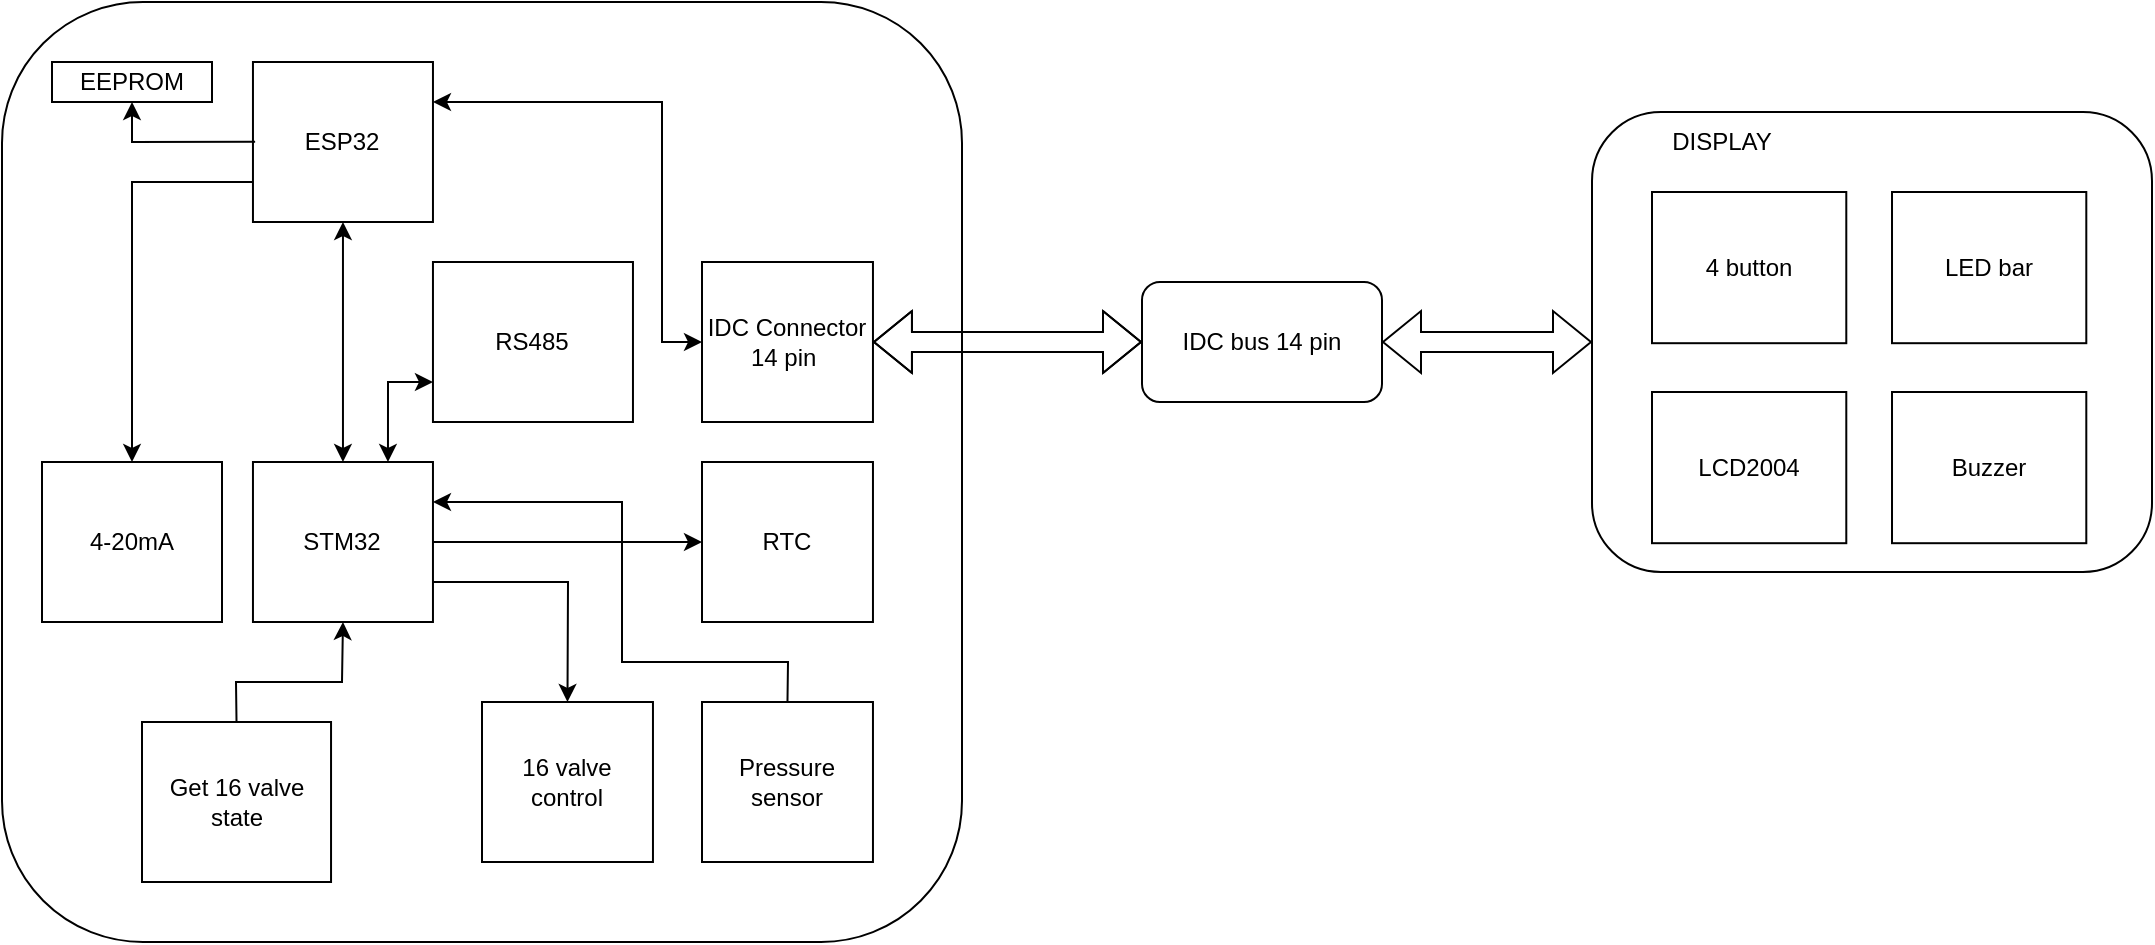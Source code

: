 <mxfile version="21.0.2" type="device" pages="2"><diagram name="Overview" id="iQoUOtGhHRUu8V5FWWAy"><mxGraphModel dx="1900" dy="1649" grid="1" gridSize="10" guides="1" tooltips="1" connect="1" arrows="1" fold="1" page="1" pageScale="1" pageWidth="850" pageHeight="1100" math="0" shadow="0"><root><mxCell id="0"/><mxCell id="1" parent="0"/><mxCell id="WI8O8tT12DglGfz45HCh-18" value="" style="group" parent="1" vertex="1" connectable="0"><mxGeometry x="-380" y="-410" width="480" height="470" as="geometry"/></mxCell><mxCell id="WI8O8tT12DglGfz45HCh-17" value="" style="rounded=1;whiteSpace=wrap;html=1;" parent="WI8O8tT12DglGfz45HCh-18" vertex="1"><mxGeometry width="480" height="470" as="geometry"/></mxCell><mxCell id="WI8O8tT12DglGfz45HCh-31" style="edgeStyle=orthogonalEdgeStyle;rounded=0;orthogonalLoop=1;jettySize=auto;html=1;exitX=1;exitY=0.5;exitDx=0;exitDy=0;entryX=0;entryY=0.5;entryDx=0;entryDy=0;" parent="WI8O8tT12DglGfz45HCh-18" source="WI8O8tT12DglGfz45HCh-2" target="WI8O8tT12DglGfz45HCh-12" edge="1"><mxGeometry relative="1" as="geometry"/></mxCell><mxCell id="WI8O8tT12DglGfz45HCh-2" value="STM32" style="rounded=0;whiteSpace=wrap;html=1;" parent="WI8O8tT12DglGfz45HCh-18" vertex="1"><mxGeometry x="125.48" y="230" width="90" height="80" as="geometry"/></mxCell><mxCell id="WI8O8tT12DglGfz45HCh-12" value="RTC" style="rounded=0;whiteSpace=wrap;html=1;" parent="WI8O8tT12DglGfz45HCh-18" vertex="1"><mxGeometry x="350" y="230" width="85.48" height="80" as="geometry"/></mxCell><mxCell id="WI8O8tT12DglGfz45HCh-13" value="Pressure sensor" style="rounded=0;whiteSpace=wrap;html=1;" parent="WI8O8tT12DglGfz45HCh-18" vertex="1"><mxGeometry x="350" y="350" width="85.48" height="80" as="geometry"/></mxCell><mxCell id="WI8O8tT12DglGfz45HCh-14" value="RS485" style="rounded=0;whiteSpace=wrap;html=1;" parent="WI8O8tT12DglGfz45HCh-18" vertex="1"><mxGeometry x="215.48" y="130" width="100" height="80" as="geometry"/></mxCell><mxCell id="WI8O8tT12DglGfz45HCh-15" value="16 valve control" style="rounded=0;whiteSpace=wrap;html=1;" parent="WI8O8tT12DglGfz45HCh-18" vertex="1"><mxGeometry x="240" y="350" width="85.48" height="80" as="geometry"/></mxCell><mxCell id="WI8O8tT12DglGfz45HCh-16" value="Get 16 valve state" style="rounded=0;whiteSpace=wrap;html=1;" parent="WI8O8tT12DglGfz45HCh-18" vertex="1"><mxGeometry x="70" y="360" width="94.52" height="80" as="geometry"/></mxCell><mxCell id="WI8O8tT12DglGfz45HCh-24" value="IDC Connector 14 pin&amp;nbsp;" style="rounded=0;whiteSpace=wrap;html=1;" parent="WI8O8tT12DglGfz45HCh-18" vertex="1"><mxGeometry x="350" y="130" width="85.48" height="80" as="geometry"/></mxCell><mxCell id="WI8O8tT12DglGfz45HCh-32" value="" style="endArrow=classic;html=1;rounded=0;exitX=1;exitY=0.75;exitDx=0;exitDy=0;entryX=0.5;entryY=0;entryDx=0;entryDy=0;" parent="WI8O8tT12DglGfz45HCh-18" source="WI8O8tT12DglGfz45HCh-2" target="WI8O8tT12DglGfz45HCh-15" edge="1"><mxGeometry width="50" height="50" relative="1" as="geometry"><mxPoint x="240" y="330" as="sourcePoint"/><mxPoint x="290" y="280" as="targetPoint"/><Array as="points"><mxPoint x="283" y="290"/></Array></mxGeometry></mxCell><mxCell id="WI8O8tT12DglGfz45HCh-33" value="" style="endArrow=classic;html=1;rounded=0;exitX=0.5;exitY=0;exitDx=0;exitDy=0;entryX=0.5;entryY=1;entryDx=0;entryDy=0;" parent="WI8O8tT12DglGfz45HCh-18" source="WI8O8tT12DglGfz45HCh-16" target="WI8O8tT12DglGfz45HCh-2" edge="1"><mxGeometry width="50" height="50" relative="1" as="geometry"><mxPoint x="200" y="360" as="sourcePoint"/><mxPoint x="250" y="310" as="targetPoint"/><Array as="points"><mxPoint x="117" y="340"/><mxPoint x="170" y="340"/></Array></mxGeometry></mxCell><mxCell id="WI8O8tT12DglGfz45HCh-34" value="" style="endArrow=classic;html=1;rounded=0;entryX=1;entryY=0.25;entryDx=0;entryDy=0;exitX=0.5;exitY=0;exitDx=0;exitDy=0;" parent="WI8O8tT12DglGfz45HCh-18" source="WI8O8tT12DglGfz45HCh-13" target="WI8O8tT12DglGfz45HCh-2" edge="1"><mxGeometry width="50" height="50" relative="1" as="geometry"><mxPoint x="240" y="270" as="sourcePoint"/><mxPoint x="290" y="220" as="targetPoint"/><Array as="points"><mxPoint x="393" y="330"/><mxPoint x="310" y="330"/><mxPoint x="310" y="250"/></Array></mxGeometry></mxCell><mxCell id="WI8O8tT12DglGfz45HCh-35" value="ESP32" style="rounded=0;whiteSpace=wrap;html=1;" parent="WI8O8tT12DglGfz45HCh-18" vertex="1"><mxGeometry x="125.48" y="30" width="90" height="80" as="geometry"/></mxCell><mxCell id="WI8O8tT12DglGfz45HCh-36" value="" style="endArrow=classic;startArrow=classic;html=1;rounded=0;exitX=0.5;exitY=0;exitDx=0;exitDy=0;entryX=0.5;entryY=1;entryDx=0;entryDy=0;" parent="WI8O8tT12DglGfz45HCh-18" source="WI8O8tT12DglGfz45HCh-2" target="WI8O8tT12DglGfz45HCh-35" edge="1"><mxGeometry width="50" height="50" relative="1" as="geometry"><mxPoint x="150" y="230" as="sourcePoint"/><mxPoint x="200" y="180" as="targetPoint"/></mxGeometry></mxCell><mxCell id="WI8O8tT12DglGfz45HCh-42" value="" style="endArrow=classic;startArrow=classic;html=1;rounded=0;exitX=1;exitY=0.25;exitDx=0;exitDy=0;entryX=0;entryY=0.5;entryDx=0;entryDy=0;" parent="WI8O8tT12DglGfz45HCh-18" source="WI8O8tT12DglGfz45HCh-35" target="WI8O8tT12DglGfz45HCh-24" edge="1"><mxGeometry width="50" height="50" relative="1" as="geometry"><mxPoint x="300" y="170" as="sourcePoint"/><mxPoint x="350" y="120" as="targetPoint"/><Array as="points"><mxPoint x="330" y="50"/><mxPoint x="330" y="170"/></Array></mxGeometry></mxCell><mxCell id="CbO9M30XIvy7-0GY4api-1" value="4-20mA" style="rounded=0;whiteSpace=wrap;html=1;" parent="WI8O8tT12DglGfz45HCh-18" vertex="1"><mxGeometry x="20" y="230" width="90" height="80" as="geometry"/></mxCell><mxCell id="CbO9M30XIvy7-0GY4api-2" value="" style="endArrow=classic;html=1;rounded=0;exitX=0;exitY=0.75;exitDx=0;exitDy=0;entryX=0.5;entryY=0;entryDx=0;entryDy=0;" parent="WI8O8tT12DglGfz45HCh-18" source="WI8O8tT12DglGfz45HCh-35" target="CbO9M30XIvy7-0GY4api-1" edge="1"><mxGeometry width="50" height="50" relative="1" as="geometry"><mxPoint x="130" y="240" as="sourcePoint"/><mxPoint x="180" y="190" as="targetPoint"/><Array as="points"><mxPoint x="65" y="90"/><mxPoint x="65" y="160"/></Array></mxGeometry></mxCell><mxCell id="PUjRXn3q8cQC2eetGsW8-1" value="EEPROM" style="rounded=0;whiteSpace=wrap;html=1;" parent="WI8O8tT12DglGfz45HCh-18" vertex="1"><mxGeometry x="25" y="30" width="80" height="20" as="geometry"/></mxCell><mxCell id="PUjRXn3q8cQC2eetGsW8-2" value="" style="endArrow=classic;html=1;rounded=0;entryX=0.5;entryY=1;entryDx=0;entryDy=0;exitX=0.012;exitY=0.499;exitDx=0;exitDy=0;exitPerimeter=0;" parent="WI8O8tT12DglGfz45HCh-18" source="WI8O8tT12DglGfz45HCh-35" target="PUjRXn3q8cQC2eetGsW8-1" edge="1"><mxGeometry width="50" height="50" relative="1" as="geometry"><mxPoint x="120" y="70" as="sourcePoint"/><mxPoint x="210" y="110" as="targetPoint"/><Array as="points"><mxPoint x="65" y="70"/></Array></mxGeometry></mxCell><mxCell id="q_iEZzm9BaBJni7KFV_t-1" value="" style="endArrow=classic;startArrow=classic;html=1;rounded=0;exitX=0.75;exitY=0;exitDx=0;exitDy=0;entryX=0;entryY=0.75;entryDx=0;entryDy=0;" parent="WI8O8tT12DglGfz45HCh-18" source="WI8O8tT12DglGfz45HCh-2" target="WI8O8tT12DglGfz45HCh-14" edge="1"><mxGeometry width="50" height="50" relative="1" as="geometry"><mxPoint x="180" y="240" as="sourcePoint"/><mxPoint x="180" y="120" as="targetPoint"/><Array as="points"><mxPoint x="193" y="190"/></Array></mxGeometry></mxCell><mxCell id="WI8O8tT12DglGfz45HCh-20" value="" style="group" parent="1" vertex="1" connectable="0"><mxGeometry x="415" y="-355" width="280" height="230" as="geometry"/></mxCell><mxCell id="WI8O8tT12DglGfz45HCh-19" value="" style="rounded=1;whiteSpace=wrap;html=1;" parent="WI8O8tT12DglGfz45HCh-20" vertex="1"><mxGeometry width="280" height="230" as="geometry"/></mxCell><mxCell id="WI8O8tT12DglGfz45HCh-4" value="LCD2004" style="rounded=0;whiteSpace=wrap;html=1;" parent="WI8O8tT12DglGfz45HCh-20" vertex="1"><mxGeometry x="29.998" y="140" width="97.143" height="75.6" as="geometry"/></mxCell><mxCell id="WI8O8tT12DglGfz45HCh-5" value="LED bar" style="rounded=0;whiteSpace=wrap;html=1;" parent="WI8O8tT12DglGfz45HCh-20" vertex="1"><mxGeometry x="150.003" y="40" width="97.143" height="75.6" as="geometry"/></mxCell><mxCell id="WI8O8tT12DglGfz45HCh-6" value="4 button&lt;br&gt;" style="rounded=0;whiteSpace=wrap;html=1;" parent="WI8O8tT12DglGfz45HCh-20" vertex="1"><mxGeometry x="29.998" y="40" width="97.143" height="75.6" as="geometry"/></mxCell><mxCell id="WI8O8tT12DglGfz45HCh-8" value="Buzzer" style="rounded=0;whiteSpace=wrap;html=1;" parent="WI8O8tT12DglGfz45HCh-20" vertex="1"><mxGeometry x="150.003" y="140" width="97.143" height="75.6" as="geometry"/></mxCell><mxCell id="WI8O8tT12DglGfz45HCh-27" value="DISPLAY" style="text;html=1;strokeColor=none;fillColor=none;align=center;verticalAlign=middle;whiteSpace=wrap;rounded=0;" parent="WI8O8tT12DglGfz45HCh-20" vertex="1"><mxGeometry x="35" width="60" height="30" as="geometry"/></mxCell><mxCell id="WI8O8tT12DglGfz45HCh-21" value="IDC bus 14 pin" style="rounded=1;whiteSpace=wrap;html=1;" parent="1" vertex="1"><mxGeometry x="190" y="-270" width="120" height="60" as="geometry"/></mxCell><mxCell id="WI8O8tT12DglGfz45HCh-23" value="" style="shape=flexArrow;endArrow=classic;startArrow=classic;html=1;rounded=0;entryX=0;entryY=0.5;entryDx=0;entryDy=0;exitX=1;exitY=0.5;exitDx=0;exitDy=0;" parent="1" source="WI8O8tT12DglGfz45HCh-21" target="WI8O8tT12DglGfz45HCh-19" edge="1"><mxGeometry width="100" height="100" relative="1" as="geometry"><mxPoint x="250" y="-310" as="sourcePoint"/><mxPoint x="350" y="-410" as="targetPoint"/></mxGeometry></mxCell><mxCell id="WI8O8tT12DglGfz45HCh-25" value="" style="shape=flexArrow;endArrow=classic;startArrow=classic;html=1;rounded=0;entryX=0;entryY=0.5;entryDx=0;entryDy=0;exitX=1;exitY=0.5;exitDx=0;exitDy=0;" parent="1" source="WI8O8tT12DglGfz45HCh-24" target="WI8O8tT12DglGfz45HCh-21" edge="1"><mxGeometry width="100" height="100" relative="1" as="geometry"><mxPoint x="140" y="-180" as="sourcePoint"/><mxPoint x="240" y="-280" as="targetPoint"/><Array as="points"><mxPoint x="150" y="-240"/></Array></mxGeometry></mxCell></root></mxGraphModel></diagram><diagram id="Keo-I-CTfIiMVIJN8kWx" name="Components and Pinout"><mxGraphModel dx="1615" dy="845" grid="1" gridSize="10" guides="1" tooltips="1" connect="1" arrows="1" fold="1" page="1" pageScale="1" pageWidth="827" pageHeight="1169" math="0" shadow="0"><root><mxCell id="0"/><mxCell id="1" parent="0"/><mxCell id="Geomdli_rFK3c2Qc7ErP-1" value="MCU" style="rounded=0;whiteSpace=wrap;html=1;" parent="1" vertex="1"><mxGeometry x="660" y="510" width="170" height="90" as="geometry"/></mxCell><mxCell id="Geomdli_rFK3c2Qc7ErP-2" value="16 VAN" style="rounded=0;whiteSpace=wrap;html=1;" parent="1" vertex="1"><mxGeometry x="370" y="760" width="120" height="60" as="geometry"/></mxCell><mxCell id="Geomdli_rFK3c2Qc7ErP-3" value="2_74HC595" style="rounded=0;whiteSpace=wrap;html=1;" parent="1" vertex="1"><mxGeometry x="370" y="630" width="120" height="60" as="geometry"/></mxCell><mxCell id="Geomdli_rFK3c2Qc7ErP-4" value="" style="endArrow=classic;html=1;rounded=0;exitX=0.5;exitY=1;exitDx=0;exitDy=0;entryX=0.5;entryY=0;entryDx=0;entryDy=0;" parent="1" source="Geomdli_rFK3c2Qc7ErP-3" target="Geomdli_rFK3c2Qc7ErP-2" edge="1"><mxGeometry width="50" height="50" relative="1" as="geometry"><mxPoint x="690" y="780" as="sourcePoint"/><mxPoint x="740" y="730" as="targetPoint"/></mxGeometry></mxCell><mxCell id="Geomdli_rFK3c2Qc7ErP-5" value="" style="edgeStyle=elbowEdgeStyle;elbow=horizontal;endArrow=classic;html=1;curved=0;rounded=0;endSize=8;startSize=8;entryX=0.5;entryY=0;entryDx=0;entryDy=0;exitX=0;exitY=0.889;exitDx=0;exitDy=0;exitPerimeter=0;" parent="1" source="Geomdli_rFK3c2Qc7ErP-1" target="Geomdli_rFK3c2Qc7ErP-3" edge="1"><mxGeometry width="50" height="50" relative="1" as="geometry"><mxPoint x="660" y="578" as="sourcePoint"/><mxPoint x="450" y="380" as="targetPoint"/><Array as="points"><mxPoint x="430" y="610"/></Array></mxGeometry></mxCell><mxCell id="G_g9ra8sCaG3EyZ5jeZW-11" value="14: SER/17: SPI1_MOSI&lt;br&gt;11: SRCLK/15: SPI1_SCK&lt;br&gt;12: RCLK/18: OUTPUT&lt;br&gt;13: OE/33: OUTPUT" style="edgeLabel;html=1;align=center;verticalAlign=middle;resizable=0;points=[];" vertex="1" connectable="0" parent="Geomdli_rFK3c2Qc7ErP-5"><mxGeometry x="-0.153" relative="1" as="geometry"><mxPoint y="10" as="offset"/></mxGeometry></mxCell><mxCell id="Geomdli_rFK3c2Qc7ErP-7" value="4_TL084IPT&lt;br&gt;(16 opamp)" style="rounded=0;whiteSpace=wrap;html=1;" parent="1" vertex="1"><mxGeometry x="670" y="760" width="120" height="60" as="geometry"/></mxCell><mxCell id="Geomdli_rFK3c2Qc7ErP-8" value="" style="endArrow=classic;html=1;rounded=0;exitX=1;exitY=0.5;exitDx=0;exitDy=0;entryX=0;entryY=0.5;entryDx=0;entryDy=0;" parent="1" source="Geomdli_rFK3c2Qc7ErP-2" target="Geomdli_rFK3c2Qc7ErP-7" edge="1"><mxGeometry width="50" height="50" relative="1" as="geometry"><mxPoint x="720" y="790" as="sourcePoint"/><mxPoint x="770" y="740" as="targetPoint"/></mxGeometry></mxCell><mxCell id="Geomdli_rFK3c2Qc7ErP-9" value="KIỂM TRA VAN" style="text;html=1;strokeColor=none;fillColor=none;align=center;verticalAlign=middle;whiteSpace=wrap;rounded=0;" parent="1" vertex="1"><mxGeometry x="520" y="760" width="120" height="30" as="geometry"/></mxCell><mxCell id="Geomdli_rFK3c2Qc7ErP-10" value="2 74HC165" style="rounded=0;whiteSpace=wrap;html=1;" parent="1" vertex="1"><mxGeometry x="910" y="760" width="120" height="60" as="geometry"/></mxCell><mxCell id="Geomdli_rFK3c2Qc7ErP-11" value="" style="endArrow=classic;html=1;rounded=0;exitX=1;exitY=0.5;exitDx=0;exitDy=0;entryX=0;entryY=0.5;entryDx=0;entryDy=0;" parent="1" source="Geomdli_rFK3c2Qc7ErP-7" target="Geomdli_rFK3c2Qc7ErP-10" edge="1"><mxGeometry width="50" height="50" relative="1" as="geometry"><mxPoint x="720" y="780" as="sourcePoint"/><mxPoint x="770" y="730" as="targetPoint"/></mxGeometry></mxCell><mxCell id="Geomdli_rFK3c2Qc7ErP-12" value="" style="edgeStyle=elbowEdgeStyle;elbow=horizontal;endArrow=classic;html=1;curved=0;rounded=0;endSize=8;startSize=8;entryX=1;entryY=0.75;entryDx=0;entryDy=0;exitX=0.5;exitY=0;exitDx=0;exitDy=0;" parent="1" source="Geomdli_rFK3c2Qc7ErP-10" target="Geomdli_rFK3c2Qc7ErP-1" edge="1"><mxGeometry width="50" height="50" relative="1" as="geometry"><mxPoint x="730" y="960" as="sourcePoint"/><mxPoint x="780" y="910" as="targetPoint"/><Array as="points"><mxPoint x="970" y="720"/><mxPoint x="1010" y="670"/></Array></mxGeometry></mxCell><mxCell id="G_g9ra8sCaG3EyZ5jeZW-15" value="15: CE/33: OUTPUT&lt;br&gt;2: CP/26: SPI2_SCK&lt;br&gt;1: PL/29: OUTPUT&lt;br&gt;9: Q7/27: SPI2_MISO" style="edgeLabel;html=1;align=center;verticalAlign=middle;resizable=0;points=[];" vertex="1" connectable="0" parent="Geomdli_rFK3c2Qc7ErP-12"><mxGeometry x="-0.561" y="-1" relative="1" as="geometry"><mxPoint x="-1" y="-19" as="offset"/></mxGeometry></mxCell><mxCell id="Geomdli_rFK3c2Qc7ErP-14" value="CẢM BIẾN ÁP SUẤT" style="rounded=0;whiteSpace=wrap;html=1;" parent="1" vertex="1"><mxGeometry x="1180" y="525" width="120" height="60" as="geometry"/></mxCell><mxCell id="Geomdli_rFK3c2Qc7ErP-15" value="" style="endArrow=classic;html=1;rounded=0;entryX=1;entryY=0.5;entryDx=0;entryDy=0;exitX=0;exitY=0.5;exitDx=0;exitDy=0;startArrow=classic;startFill=1;" parent="1" source="Geomdli_rFK3c2Qc7ErP-14" target="Geomdli_rFK3c2Qc7ErP-1" edge="1"><mxGeometry width="50" height="50" relative="1" as="geometry"><mxPoint x="1090" y="620" as="sourcePoint"/><mxPoint x="1140" y="570" as="targetPoint"/></mxGeometry></mxCell><mxCell id="G_g9ra8sCaG3EyZ5jeZW-16" value="42: I2C1_SCL&lt;br&gt;43: I2C1_SDA" style="edgeLabel;html=1;align=center;verticalAlign=middle;resizable=0;points=[];" vertex="1" connectable="0" parent="Geomdli_rFK3c2Qc7ErP-15"><mxGeometry x="-0.256" y="-1" relative="1" as="geometry"><mxPoint x="-104" y="1" as="offset"/></mxGeometry></mxCell><mxCell id="Geomdli_rFK3c2Qc7ErP-16" value="2 PIN (I2C)" style="text;html=1;strokeColor=none;fillColor=none;align=center;verticalAlign=middle;whiteSpace=wrap;rounded=0;" parent="1" vertex="1"><mxGeometry x="820" y="525" width="120" height="30" as="geometry"/></mxCell><mxCell id="Geomdli_rFK3c2Qc7ErP-19" value="SP3485" style="rounded=0;whiteSpace=wrap;html=1;" parent="1" vertex="1"><mxGeometry x="320" y="510" width="120" height="60" as="geometry"/></mxCell><mxCell id="Geomdli_rFK3c2Qc7ErP-20" value="" style="endArrow=classic;startArrow=classic;html=1;rounded=0;entryX=0;entryY=0.333;entryDx=0;entryDy=0;entryPerimeter=0;" parent="1" source="Geomdli_rFK3c2Qc7ErP-19" target="Geomdli_rFK3c2Qc7ErP-1" edge="1"><mxGeometry width="50" height="50" relative="1" as="geometry"><mxPoint x="200" y="185" as="sourcePoint"/><mxPoint x="630" y="540" as="targetPoint"/><Array as="points"><mxPoint x="540" y="540"/></Array></mxGeometry></mxCell><mxCell id="G_g9ra8sCaG3EyZ5jeZW-8" value="4: DI/12: USART2_TX&lt;br&gt;1: RO/13: USART2_RX" style="edgeLabel;html=1;align=center;verticalAlign=middle;resizable=0;points=[];" vertex="1" connectable="0" parent="Geomdli_rFK3c2Qc7ErP-20"><mxGeometry x="-0.524" y="-2" relative="1" as="geometry"><mxPoint x="58" y="-2" as="offset"/></mxGeometry></mxCell><mxCell id="Geomdli_rFK3c2Qc7ErP-22" value="BIẾN TRỞ SỐ MCP41010" style="rounded=0;whiteSpace=wrap;html=1;" parent="1" vertex="1"><mxGeometry x="320" y="420" width="120" height="60" as="geometry"/></mxCell><mxCell id="Geomdli_rFK3c2Qc7ErP-23" value="" style="endArrow=classic;startArrow=classic;html=1;rounded=0;exitX=1;exitY=0.5;exitDx=0;exitDy=0;entryX=0.116;entryY=-0.011;entryDx=0;entryDy=0;entryPerimeter=0;" parent="1" source="Geomdli_rFK3c2Qc7ErP-22" target="Geomdli_rFK3c2Qc7ErP-1" edge="1"><mxGeometry width="50" height="50" relative="1" as="geometry"><mxPoint x="220" y="200" as="sourcePoint"/><mxPoint x="230" y="190" as="targetPoint"/><Array as="points"><mxPoint x="560" y="450"/><mxPoint x="680" y="450"/></Array></mxGeometry></mxCell><mxCell id="G_g9ra8sCaG3EyZ5jeZW-14" value="2: SCK/26: SPI2_SCK&amp;nbsp;&lt;br&gt;3: SI/28: SPI2_MOSI&lt;br&gt;1: CS/25: SPI2_NSS&lt;br&gt;" style="edgeLabel;html=1;align=center;verticalAlign=middle;resizable=0;points=[];" vertex="1" connectable="0" parent="Geomdli_rFK3c2Qc7ErP-23"><mxGeometry x="-0.333" y="-1" relative="1" as="geometry"><mxPoint x="20" y="-1" as="offset"/></mxGeometry></mxCell><mxCell id="Geomdli_rFK3c2Qc7ErP-25" value="ESP32" style="rounded=0;whiteSpace=wrap;html=1;" parent="1" vertex="1"><mxGeometry x="685" y="360" width="120" height="60" as="geometry"/></mxCell><mxCell id="Geomdli_rFK3c2Qc7ErP-26" value="" style="endArrow=classic;startArrow=classic;html=1;rounded=0;entryX=0.5;entryY=1;entryDx=0;entryDy=0;exitX=0.5;exitY=0;exitDx=0;exitDy=0;" parent="1" source="Geomdli_rFK3c2Qc7ErP-1" target="Geomdli_rFK3c2Qc7ErP-25" edge="1"><mxGeometry width="50" height="50" relative="1" as="geometry"><mxPoint x="540" y="340" as="sourcePoint"/><mxPoint x="590" y="290" as="targetPoint"/></mxGeometry></mxCell><mxCell id="G_g9ra8sCaG3EyZ5jeZW-10" value="30: USART1_TX/&lt;br&gt;31: USART1_RX/" style="edgeLabel;html=1;align=center;verticalAlign=middle;resizable=0;points=[];" vertex="1" connectable="0" parent="Geomdli_rFK3c2Qc7ErP-26"><mxGeometry x="0.373" y="-1" relative="1" as="geometry"><mxPoint x="-1" y="17" as="offset"/></mxGeometry></mxCell><mxCell id="Geomdli_rFK3c2Qc7ErP-31" style="edgeStyle=orthogonalEdgeStyle;rounded=0;orthogonalLoop=1;jettySize=auto;html=1;exitX=0;exitY=0.5;exitDx=0;exitDy=0;entryX=0.5;entryY=0;entryDx=0;entryDy=0;" parent="1" source="Geomdli_rFK3c2Qc7ErP-32" target="Geomdli_rFK3c2Qc7ErP-25" edge="1"><mxGeometry relative="1" as="geometry"/></mxCell><mxCell id="G_g9ra8sCaG3EyZ5jeZW-4" value="(IDC) 9: SDA&lt;br&gt;(IDC) 6: SCL" style="edgeLabel;html=1;align=center;verticalAlign=middle;resizable=0;points=[];" vertex="1" connectable="0" parent="Geomdli_rFK3c2Qc7ErP-31"><mxGeometry x="-0.14" y="-1" relative="1" as="geometry"><mxPoint x="35" y="1" as="offset"/></mxGeometry></mxCell><mxCell id="Geomdli_rFK3c2Qc7ErP-32" value="PCF8574 LCD 20x4" style="rounded=0;whiteSpace=wrap;html=1;" parent="1" vertex="1"><mxGeometry x="890" y="230" width="120" height="60" as="geometry"/></mxCell><mxCell id="Geomdli_rFK3c2Qc7ErP-34" value="EEPROM" style="rounded=0;whiteSpace=wrap;html=1;" parent="1" vertex="1"><mxGeometry x="500" y="230" width="120" height="60" as="geometry"/></mxCell><mxCell id="G_g9ra8sCaG3EyZ5jeZW-3" style="edgeStyle=orthogonalEdgeStyle;rounded=0;orthogonalLoop=1;jettySize=auto;html=1;exitX=1;exitY=0.5;exitDx=0;exitDy=0;entryX=0.5;entryY=0;entryDx=0;entryDy=0;" edge="1" parent="1" source="Geomdli_rFK3c2Qc7ErP-34" target="Geomdli_rFK3c2Qc7ErP-25"><mxGeometry relative="1" as="geometry"><mxPoint x="895" y="120" as="sourcePoint"/><mxPoint x="740" y="260" as="targetPoint"/></mxGeometry></mxCell><mxCell id="G_g9ra8sCaG3EyZ5jeZW-37" value="5: SDA&lt;br&gt;6: SCL" style="edgeLabel;html=1;align=center;verticalAlign=middle;resizable=0;points=[];" vertex="1" connectable="0" parent="G_g9ra8sCaG3EyZ5jeZW-3"><mxGeometry x="-0.637" y="-4" relative="1" as="geometry"><mxPoint x="24" y="-4" as="offset"/></mxGeometry></mxCell><mxCell id="G_g9ra8sCaG3EyZ5jeZW-38" value="31: IO19&lt;br&gt;30: IO18" style="edgeLabel;html=1;align=center;verticalAlign=middle;resizable=0;points=[];" vertex="1" connectable="0" parent="G_g9ra8sCaG3EyZ5jeZW-3"><mxGeometry x="0.425" relative="1" as="geometry"><mxPoint as="offset"/></mxGeometry></mxCell><mxCell id="G_g9ra8sCaG3EyZ5jeZW-24" value="" style="group" vertex="1" connectable="0" parent="1"><mxGeometry x="1120" y="610" width="270" height="210" as="geometry"/></mxCell><mxCell id="G_g9ra8sCaG3EyZ5jeZW-22" value="" style="rounded=0;whiteSpace=wrap;html=1;dashed=1;container=1;" vertex="1" parent="G_g9ra8sCaG3EyZ5jeZW-24"><mxGeometry width="270" height="210" as="geometry"/></mxCell><mxCell id="G_g9ra8sCaG3EyZ5jeZW-32" value="PCF8563T" style="rounded=0;whiteSpace=wrap;html=1;" vertex="1" parent="G_g9ra8sCaG3EyZ5jeZW-22"><mxGeometry x="70" y="130" width="120" height="60" as="geometry"/></mxCell><mxCell id="Geomdli_rFK3c2Qc7ErP-17" value="DS3231" style="rounded=0;whiteSpace=wrap;html=1;" parent="G_g9ra8sCaG3EyZ5jeZW-24" vertex="1"><mxGeometry x="70" y="22" width="120" height="60" as="geometry"/></mxCell><mxCell id="G_g9ra8sCaG3EyZ5jeZW-23" value="hoặc" style="text;html=1;strokeColor=none;fillColor=none;align=center;verticalAlign=middle;whiteSpace=wrap;rounded=0;" vertex="1" parent="G_g9ra8sCaG3EyZ5jeZW-24"><mxGeometry x="100" y="90" width="60" height="30" as="geometry"/></mxCell><mxCell id="G_g9ra8sCaG3EyZ5jeZW-33" value="" style="endArrow=classic;html=1;rounded=0;entryX=0;entryY=0.5;entryDx=0;entryDy=0;exitX=0;exitY=0.25;exitDx=0;exitDy=0;" edge="1" parent="G_g9ra8sCaG3EyZ5jeZW-24" source="G_g9ra8sCaG3EyZ5jeZW-22" target="Geomdli_rFK3c2Qc7ErP-17"><mxGeometry width="50" height="50" relative="1" as="geometry"><mxPoint x="1" y="110" as="sourcePoint"/><mxPoint x="51" y="60" as="targetPoint"/></mxGeometry></mxCell><mxCell id="G_g9ra8sCaG3EyZ5jeZW-36" value="15: SDA/&lt;br&gt;16: SCL/" style="edgeLabel;html=1;align=center;verticalAlign=middle;resizable=0;points=[];" vertex="1" connectable="0" parent="G_g9ra8sCaG3EyZ5jeZW-33"><mxGeometry x="-0.316" y="1" relative="1" as="geometry"><mxPoint x="6" y="1" as="offset"/></mxGeometry></mxCell><mxCell id="G_g9ra8sCaG3EyZ5jeZW-34" value="" style="endArrow=classic;html=1;rounded=0;entryX=0;entryY=0.5;entryDx=0;entryDy=0;" edge="1" parent="G_g9ra8sCaG3EyZ5jeZW-24"><mxGeometry width="50" height="50" relative="1" as="geometry"><mxPoint y="160" as="sourcePoint"/><mxPoint x="70" y="160" as="targetPoint"/></mxGeometry></mxCell><mxCell id="G_g9ra8sCaG3EyZ5jeZW-35" value="6: SCL/&lt;br&gt;5: SDA/" style="edgeLabel;html=1;align=center;verticalAlign=middle;resizable=0;points=[];" vertex="1" connectable="0" parent="G_g9ra8sCaG3EyZ5jeZW-34"><mxGeometry x="-0.234" y="2" relative="1" as="geometry"><mxPoint x="3" y="2" as="offset"/></mxGeometry></mxCell><mxCell id="G_g9ra8sCaG3EyZ5jeZW-26" value="" style="endArrow=classic;html=1;rounded=0;" edge="1" parent="1"><mxGeometry width="50" height="50" relative="1" as="geometry"><mxPoint x="1060" y="720" as="sourcePoint"/><mxPoint x="1060" y="560" as="targetPoint"/></mxGeometry></mxCell><mxCell id="G_g9ra8sCaG3EyZ5jeZW-27" value="" style="endArrow=none;html=1;rounded=0;" edge="1" parent="1"><mxGeometry width="50" height="50" relative="1" as="geometry"><mxPoint x="1060" y="720" as="sourcePoint"/><mxPoint x="1120" y="720" as="targetPoint"/><Array as="points"/></mxGeometry></mxCell></root></mxGraphModel></diagram></mxfile>